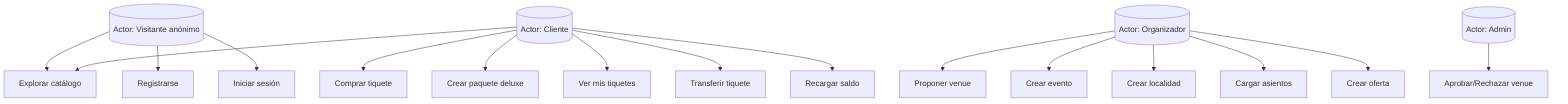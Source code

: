 %% Casos de uso (alto nivel)
flowchart TD
actorAnon[(Actor: Visitante anónimo)]
actorCliente[(Actor: Cliente)]
actorOrganizador[(Actor: Organizador)]
actorAdmin[(Actor: Admin)]

UC1[Explorar catálogo]
UC2[Registrarse]
UC3[Iniciar sesión]
UC4[Comprar tiquete]
UC5[Crear paquete deluxe]
UC6[Ver mis tiquetes]
UC7[Transferir tiquete]
UC8[Recargar saldo]
UC9[Proponer venue]
UC10[Crear evento]
UC11[Crear localidad]
UC12[Cargar asientos]
UC13[Crear oferta]
UC14[Aprobar/Rechazar venue]

actorAnon --> UC1
actorAnon --> UC2
actorAnon --> UC3

actorCliente --> UC1
actorCliente --> UC4
actorCliente --> UC5
actorCliente --> UC6
actorCliente --> UC7
actorCliente --> UC8

actorOrganizador --> UC9
actorOrganizador --> UC10
actorOrganizador --> UC11
actorOrganizador --> UC12
actorOrganizador --> UC13

actorAdmin --> UC14